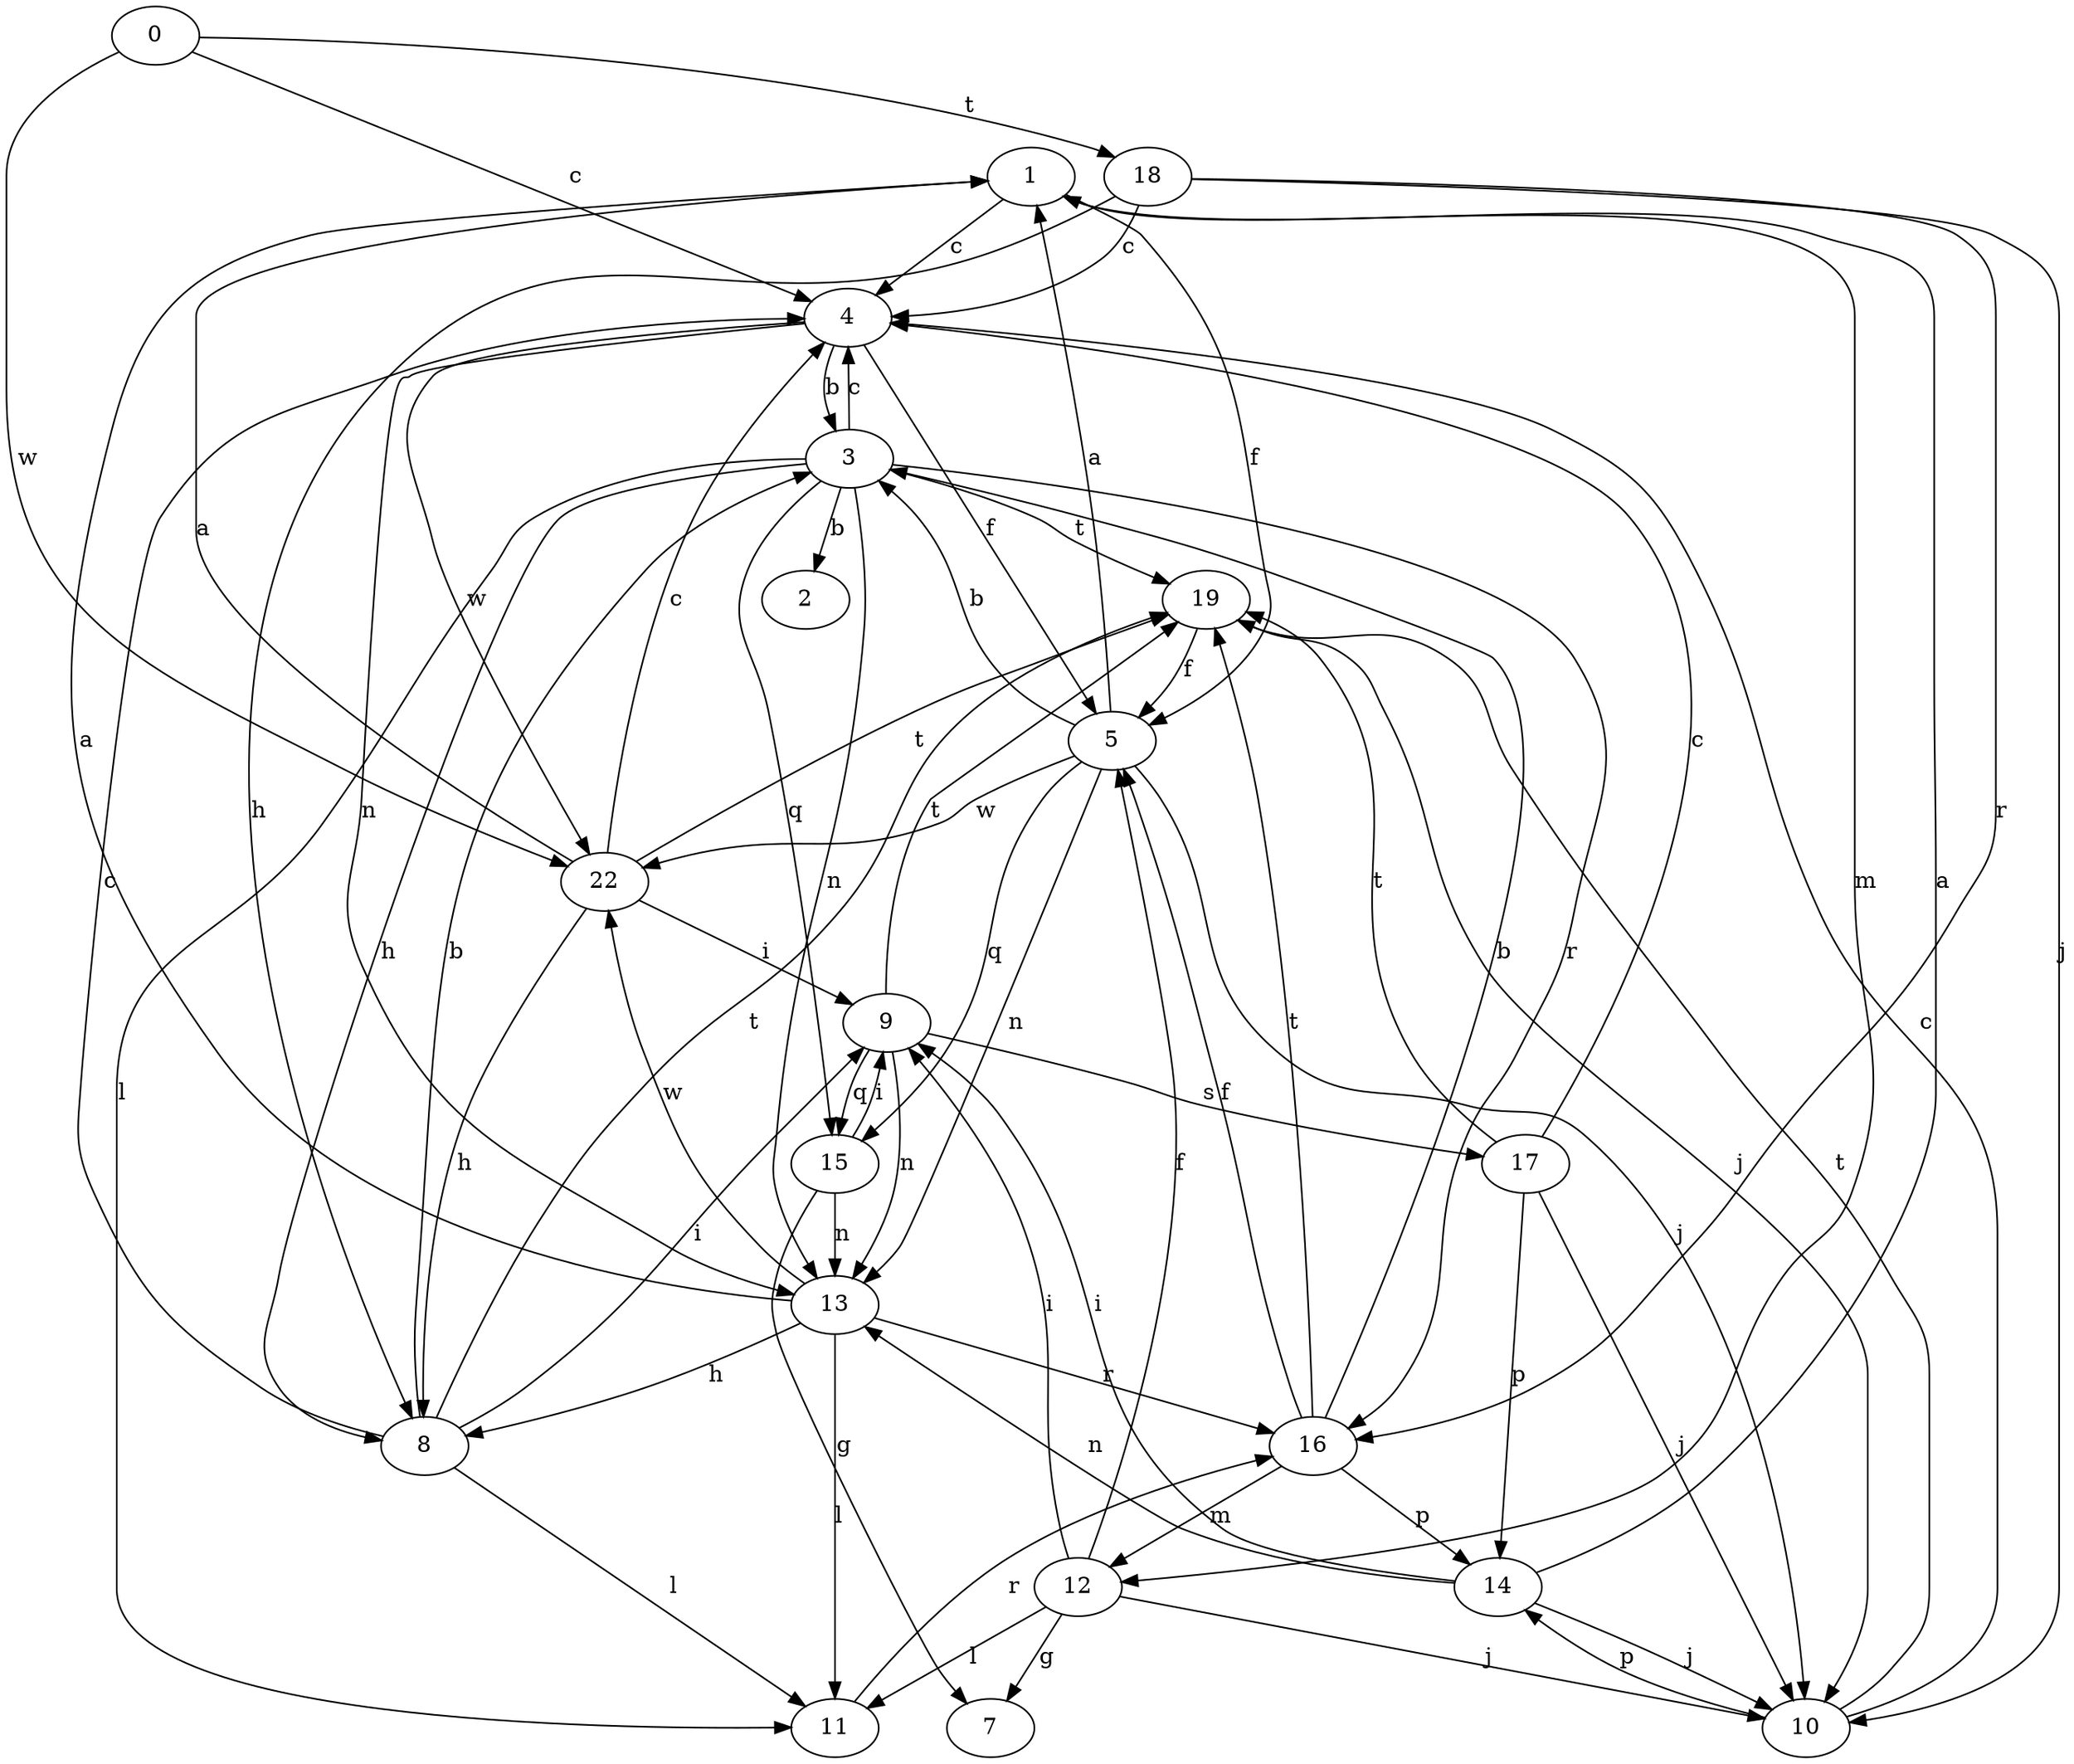 strict digraph  {
1;
2;
3;
4;
5;
7;
8;
9;
10;
11;
12;
13;
14;
15;
16;
17;
18;
19;
22;
0;
1 -> 4  [label=c];
1 -> 5  [label=f];
1 -> 12  [label=m];
3 -> 2  [label=b];
3 -> 4  [label=c];
3 -> 8  [label=h];
3 -> 11  [label=l];
3 -> 13  [label=n];
3 -> 15  [label=q];
3 -> 16  [label=r];
3 -> 19  [label=t];
4 -> 3  [label=b];
4 -> 5  [label=f];
4 -> 13  [label=n];
4 -> 22  [label=w];
5 -> 1  [label=a];
5 -> 3  [label=b];
5 -> 10  [label=j];
5 -> 13  [label=n];
5 -> 15  [label=q];
5 -> 22  [label=w];
8 -> 3  [label=b];
8 -> 4  [label=c];
8 -> 9  [label=i];
8 -> 11  [label=l];
8 -> 19  [label=t];
9 -> 13  [label=n];
9 -> 15  [label=q];
9 -> 17  [label=s];
9 -> 19  [label=t];
10 -> 4  [label=c];
10 -> 14  [label=p];
10 -> 19  [label=t];
11 -> 16  [label=r];
12 -> 5  [label=f];
12 -> 7  [label=g];
12 -> 9  [label=i];
12 -> 10  [label=j];
12 -> 11  [label=l];
13 -> 1  [label=a];
13 -> 8  [label=h];
13 -> 11  [label=l];
13 -> 16  [label=r];
13 -> 22  [label=w];
14 -> 1  [label=a];
14 -> 9  [label=i];
14 -> 10  [label=j];
14 -> 13  [label=n];
15 -> 7  [label=g];
15 -> 9  [label=i];
15 -> 13  [label=n];
16 -> 3  [label=b];
16 -> 5  [label=f];
16 -> 12  [label=m];
16 -> 14  [label=p];
16 -> 19  [label=t];
17 -> 4  [label=c];
17 -> 10  [label=j];
17 -> 14  [label=p];
17 -> 19  [label=t];
18 -> 4  [label=c];
18 -> 8  [label=h];
18 -> 10  [label=j];
18 -> 16  [label=r];
19 -> 5  [label=f];
19 -> 10  [label=j];
22 -> 1  [label=a];
22 -> 4  [label=c];
22 -> 8  [label=h];
22 -> 9  [label=i];
22 -> 19  [label=t];
0 -> 4  [label=c];
0 -> 18  [label=t];
0 -> 22  [label=w];
}
